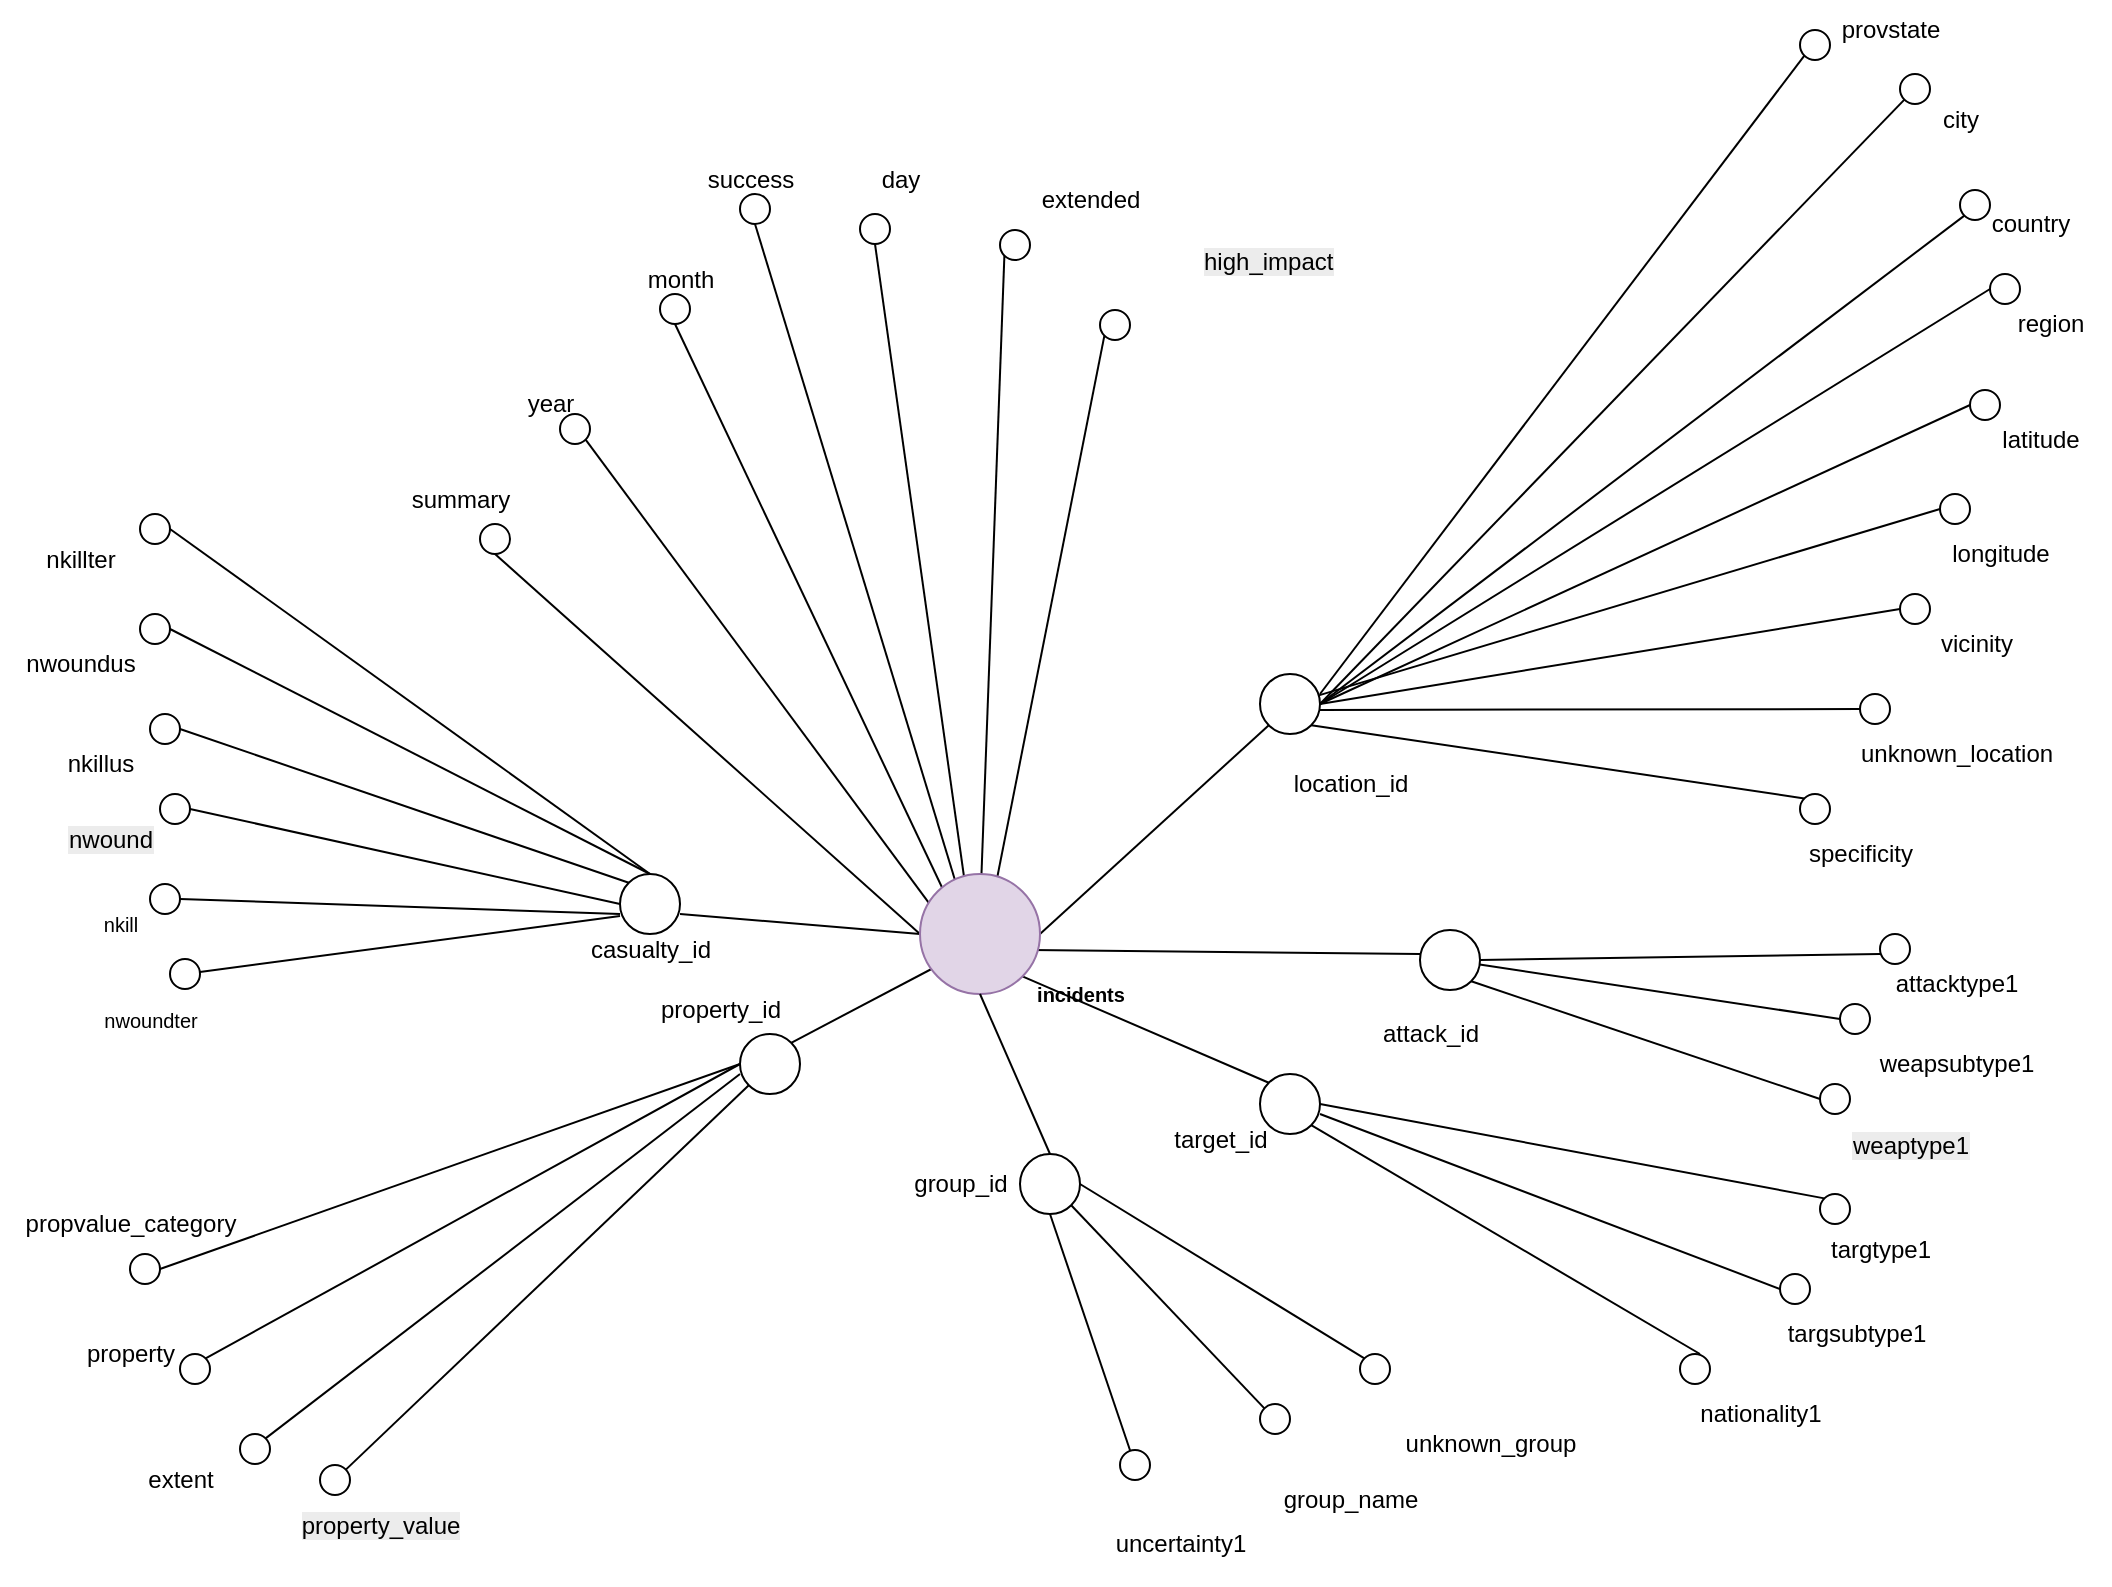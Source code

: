 <mxfile version="27.1.6">
  <diagram name="Attack Fact Radial Attribute Tree" id="nJ3GPCvLtqHHLxzf1IwV">
    <mxGraphModel dx="2466" dy="767" grid="1" gridSize="10" guides="1" tooltips="1" connect="1" arrows="1" fold="1" page="1" pageScale="1" pageWidth="1169" pageHeight="827" background="none" math="0" shadow="0">
      <root>
        <mxCell id="0" />
        <mxCell id="1" parent="0" />
        <mxCell id="p2l66sYFrq5DHjrUDDRs-10" value="propvalue_category" style="text;html=1;align=center;verticalAlign=middle;resizable=0;points=[];autosize=1;strokeColor=none;fillColor=none;" parent="1" vertex="1">
          <mxGeometry x="-10" y="630" width="130" height="30" as="geometry" />
        </mxCell>
        <mxCell id="p2l66sYFrq5DHjrUDDRs-18" value="property" style="text;html=1;align=center;verticalAlign=middle;resizable=0;points=[];autosize=1;strokeColor=none;fillColor=none;" parent="1" vertex="1">
          <mxGeometry x="20" y="695" width="70" height="30" as="geometry" />
        </mxCell>
        <mxCell id="p2l66sYFrq5DHjrUDDRs-35" value="property_id" style="text;html=1;align=center;verticalAlign=middle;resizable=0;points=[];autosize=1;strokeColor=none;fillColor=none;" parent="1" vertex="1">
          <mxGeometry x="310" y="522.5" width="80" height="30" as="geometry" />
        </mxCell>
        <mxCell id="p2l66sYFrq5DHjrUDDRs-39" value="attack_id" style="text;html=1;align=center;verticalAlign=middle;resizable=0;points=[];autosize=1;strokeColor=none;fillColor=none;" parent="1" vertex="1">
          <mxGeometry x="670" y="535" width="70" height="30" as="geometry" />
        </mxCell>
        <mxCell id="p2l66sYFrq5DHjrUDDRs-48" value="" style="endArrow=classic;html=1;rounded=0;entryX=0.5;entryY=0;entryDx=0;entryDy=0;exitX=0.5;exitY=1;exitDx=0;exitDy=0;" parent="1" source="whtN-cNZq2P0k4Z80Wnq-111" edge="1">
          <mxGeometry width="50" height="50" relative="1" as="geometry">
            <mxPoint x="550" y="470" as="sourcePoint" />
            <mxPoint x="510" y="610" as="targetPoint" />
          </mxGeometry>
        </mxCell>
        <mxCell id="p2l66sYFrq5DHjrUDDRs-52" value="&lt;span style=&quot;font-weight: 700;&quot;&gt;&lt;font style=&quot;font-size: 10px;&quot;&gt;incidents&lt;/font&gt;&lt;/span&gt;" style="text;html=1;align=center;verticalAlign=middle;resizable=0;points=[];autosize=1;strokeColor=none;fillColor=none;" parent="1" vertex="1">
          <mxGeometry x="495" y="515" width="70" height="30" as="geometry" />
        </mxCell>
        <mxCell id="whtN-cNZq2P0k4Z80Wnq-18" value="" style="ellipse;whiteSpace=wrap;html=1;aspect=fixed;" parent="1" vertex="1">
          <mxGeometry x="270" y="240" width="15" height="15" as="geometry" />
        </mxCell>
        <mxCell id="whtN-cNZq2P0k4Z80Wnq-19" value="" style="ellipse;whiteSpace=wrap;html=1;aspect=fixed;" parent="1" vertex="1">
          <mxGeometry x="320" y="180" width="15" height="15" as="geometry" />
        </mxCell>
        <mxCell id="whtN-cNZq2P0k4Z80Wnq-20" value="" style="ellipse;whiteSpace=wrap;html=1;aspect=fixed;" parent="1" vertex="1">
          <mxGeometry x="420" y="140" width="15" height="15" as="geometry" />
        </mxCell>
        <mxCell id="whtN-cNZq2P0k4Z80Wnq-21" value="" style="ellipse;whiteSpace=wrap;html=1;aspect=fixed;" parent="1" vertex="1">
          <mxGeometry x="490" y="148" width="15" height="15" as="geometry" />
        </mxCell>
        <mxCell id="whtN-cNZq2P0k4Z80Wnq-22" value="" style="ellipse;whiteSpace=wrap;html=1;aspect=fixed;" parent="1" vertex="1">
          <mxGeometry x="540" y="188" width="15" height="15" as="geometry" />
        </mxCell>
        <mxCell id="whtN-cNZq2P0k4Z80Wnq-23" value="extended" style="text;html=1;align=center;verticalAlign=middle;resizable=0;points=[];autosize=1;strokeColor=none;fillColor=none;" parent="1" vertex="1">
          <mxGeometry x="500" y="118" width="70" height="30" as="geometry" />
        </mxCell>
        <mxCell id="whtN-cNZq2P0k4Z80Wnq-25" value="day" style="text;html=1;align=center;verticalAlign=middle;resizable=0;points=[];autosize=1;strokeColor=none;fillColor=none;" parent="1" vertex="1">
          <mxGeometry x="420" y="108" width="40" height="30" as="geometry" />
        </mxCell>
        <mxCell id="whtN-cNZq2P0k4Z80Wnq-26" value="month" style="text;html=1;align=center;verticalAlign=middle;resizable=0;points=[];autosize=1;strokeColor=none;fillColor=none;" parent="1" vertex="1">
          <mxGeometry x="300" y="158" width="60" height="30" as="geometry" />
        </mxCell>
        <mxCell id="whtN-cNZq2P0k4Z80Wnq-27" value="year" style="text;html=1;align=center;verticalAlign=middle;resizable=0;points=[];autosize=1;strokeColor=none;fillColor=none;" parent="1" vertex="1">
          <mxGeometry x="240" y="220" width="50" height="30" as="geometry" />
        </mxCell>
        <mxCell id="whtN-cNZq2P0k4Z80Wnq-33" value="&lt;span style=&quot;color: rgb(0, 0, 0); font-family: Helvetica; font-size: 12px; font-style: normal; font-variant-ligatures: normal; font-variant-caps: normal; font-weight: 400; letter-spacing: normal; orphans: 2; text-align: center; text-indent: 0px; text-transform: none; widows: 2; word-spacing: 0px; -webkit-text-stroke-width: 0px; white-space: nowrap; background-color: rgb(236, 236, 236); text-decoration-thickness: initial; text-decoration-style: initial; text-decoration-color: initial; float: none; display: inline !important;&quot;&gt;high_impact&lt;/span&gt;" style="text;whiteSpace=wrap;html=1;" parent="1" vertex="1">
          <mxGeometry x="590" y="150" width="60" height="40" as="geometry" />
        </mxCell>
        <mxCell id="whtN-cNZq2P0k4Z80Wnq-34" value="" style="ellipse;whiteSpace=wrap;html=1;aspect=fixed;" parent="1" vertex="1">
          <mxGeometry x="360" y="130" width="15" height="15" as="geometry" />
        </mxCell>
        <mxCell id="whtN-cNZq2P0k4Z80Wnq-35" value="" style="ellipse;whiteSpace=wrap;html=1;aspect=fixed;" parent="1" vertex="1">
          <mxGeometry x="230" y="295" width="15" height="15" as="geometry" />
        </mxCell>
        <mxCell id="whtN-cNZq2P0k4Z80Wnq-36" value="success" style="text;html=1;align=center;verticalAlign=middle;resizable=0;points=[];autosize=1;strokeColor=none;fillColor=none;" parent="1" vertex="1">
          <mxGeometry x="330" y="108" width="70" height="30" as="geometry" />
        </mxCell>
        <mxCell id="whtN-cNZq2P0k4Z80Wnq-37" value="summary" style="text;html=1;align=center;verticalAlign=middle;resizable=0;points=[];autosize=1;strokeColor=none;fillColor=none;" parent="1" vertex="1">
          <mxGeometry x="185" y="268" width="70" height="30" as="geometry" />
        </mxCell>
        <mxCell id="whtN-cNZq2P0k4Z80Wnq-38" value="" style="endArrow=none;html=1;rounded=0;exitX=0.5;exitY=0;exitDx=0;exitDy=0;entryX=0;entryY=1;entryDx=0;entryDy=0;" parent="1" target="whtN-cNZq2P0k4Z80Wnq-22" edge="1">
          <mxGeometry width="50" height="50" relative="1" as="geometry">
            <mxPoint x="485" y="490" as="sourcePoint" />
            <mxPoint x="550" y="230" as="targetPoint" />
          </mxGeometry>
        </mxCell>
        <mxCell id="whtN-cNZq2P0k4Z80Wnq-39" value="" style="endArrow=none;html=1;rounded=0;entryX=0;entryY=1;entryDx=0;entryDy=0;" parent="1" target="whtN-cNZq2P0k4Z80Wnq-21" edge="1">
          <mxGeometry width="50" height="50" relative="1" as="geometry">
            <mxPoint x="480" y="490" as="sourcePoint" />
            <mxPoint x="481" y="300" as="targetPoint" />
          </mxGeometry>
        </mxCell>
        <mxCell id="whtN-cNZq2P0k4Z80Wnq-40" value="" style="endArrow=none;html=1;rounded=0;exitX=0.353;exitY=0.031;exitDx=0;exitDy=0;entryX=0.5;entryY=1;entryDx=0;entryDy=0;exitPerimeter=0;" parent="1" target="whtN-cNZq2P0k4Z80Wnq-20" edge="1">
          <mxGeometry width="50" height="50" relative="1" as="geometry">
            <mxPoint x="474.71" y="490.62" as="sourcePoint" />
            <mxPoint x="451" y="250" as="targetPoint" />
          </mxGeometry>
        </mxCell>
        <mxCell id="whtN-cNZq2P0k4Z80Wnq-41" value="" style="endArrow=none;html=1;rounded=0;exitX=0.339;exitY=0.174;exitDx=0;exitDy=0;entryX=0.5;entryY=1;entryDx=0;entryDy=0;exitPerimeter=0;" parent="1" target="whtN-cNZq2P0k4Z80Wnq-34" edge="1">
          <mxGeometry width="50" height="50" relative="1" as="geometry">
            <mxPoint x="473.73" y="493.48" as="sourcePoint" />
            <mxPoint x="421" y="300" as="targetPoint" />
          </mxGeometry>
        </mxCell>
        <mxCell id="whtN-cNZq2P0k4Z80Wnq-42" value="" style="endArrow=none;html=1;rounded=0;entryX=0.5;entryY=1;entryDx=0;entryDy=0;exitX=0.271;exitY=0.174;exitDx=0;exitDy=0;exitPerimeter=0;" parent="1" target="whtN-cNZq2P0k4Z80Wnq-19" edge="1">
          <mxGeometry width="50" height="50" relative="1" as="geometry">
            <mxPoint x="468.97" y="493.48" as="sourcePoint" />
            <mxPoint x="411" y="340" as="targetPoint" />
          </mxGeometry>
        </mxCell>
        <mxCell id="whtN-cNZq2P0k4Z80Wnq-43" value="" style="endArrow=none;html=1;rounded=0;entryX=1;entryY=1;entryDx=0;entryDy=0;exitX=0.149;exitY=0.126;exitDx=0;exitDy=0;exitPerimeter=0;" parent="1" target="whtN-cNZq2P0k4Z80Wnq-18" edge="1">
          <mxGeometry width="50" height="50" relative="1" as="geometry">
            <mxPoint x="460.43" y="492.52" as="sourcePoint" />
            <mxPoint x="421" y="360" as="targetPoint" />
          </mxGeometry>
        </mxCell>
        <mxCell id="whtN-cNZq2P0k4Z80Wnq-44" value="" style="endArrow=none;html=1;rounded=0;entryX=0.5;entryY=1;entryDx=0;entryDy=0;exitX=0;exitY=0.5;exitDx=0;exitDy=0;" parent="1" target="whtN-cNZq2P0k4Z80Wnq-35" edge="1">
          <mxGeometry width="50" height="50" relative="1" as="geometry">
            <mxPoint x="450" y="500" as="sourcePoint" />
            <mxPoint x="471" y="650" as="targetPoint" />
          </mxGeometry>
        </mxCell>
        <mxCell id="whtN-cNZq2P0k4Z80Wnq-45" value="" style="ellipse;whiteSpace=wrap;html=1;aspect=fixed;" parent="1" vertex="1">
          <mxGeometry x="300" y="470" width="30" height="30" as="geometry" />
        </mxCell>
        <mxCell id="whtN-cNZq2P0k4Z80Wnq-48" value="" style="ellipse;whiteSpace=wrap;html=1;aspect=fixed;" parent="1" vertex="1">
          <mxGeometry x="65" y="475" width="15" height="15" as="geometry" />
        </mxCell>
        <mxCell id="whtN-cNZq2P0k4Z80Wnq-49" value="" style="ellipse;whiteSpace=wrap;html=1;aspect=fixed;" parent="1" vertex="1">
          <mxGeometry x="70" y="430" width="15" height="15" as="geometry" />
        </mxCell>
        <mxCell id="whtN-cNZq2P0k4Z80Wnq-50" value="" style="ellipse;whiteSpace=wrap;html=1;aspect=fixed;" parent="1" vertex="1">
          <mxGeometry x="65" y="390" width="15" height="15" as="geometry" />
        </mxCell>
        <mxCell id="whtN-cNZq2P0k4Z80Wnq-51" value="" style="ellipse;whiteSpace=wrap;html=1;aspect=fixed;" parent="1" vertex="1">
          <mxGeometry x="60" y="340" width="15" height="15" as="geometry" />
        </mxCell>
        <mxCell id="whtN-cNZq2P0k4Z80Wnq-52" value="" style="ellipse;whiteSpace=wrap;html=1;aspect=fixed;" parent="1" vertex="1">
          <mxGeometry x="60" y="290" width="15" height="15" as="geometry" />
        </mxCell>
        <mxCell id="whtN-cNZq2P0k4Z80Wnq-53" value="&lt;span style=&quot;font-size: 10px;&quot;&gt;nwoundter&lt;/span&gt;" style="text;html=1;align=center;verticalAlign=middle;resizable=0;points=[];autosize=1;strokeColor=none;fillColor=none;" parent="1" vertex="1">
          <mxGeometry x="30" y="527.5" width="70" height="30" as="geometry" />
        </mxCell>
        <mxCell id="whtN-cNZq2P0k4Z80Wnq-55" value="&lt;span style=&quot;font-size: 10px;&quot;&gt;nkill&lt;/span&gt;" style="text;html=1;align=center;verticalAlign=middle;resizable=0;points=[];autosize=1;strokeColor=none;fillColor=none;" parent="1" vertex="1">
          <mxGeometry x="30" y="480" width="40" height="30" as="geometry" />
        </mxCell>
        <mxCell id="whtN-cNZq2P0k4Z80Wnq-62" value="&#xa;&lt;span style=&quot;color: rgb(0, 0, 0); font-family: Helvetica; font-size: 12px; font-style: normal; font-variant-ligatures: normal; font-variant-caps: normal; font-weight: 400; letter-spacing: normal; orphans: 2; text-align: center; text-indent: 0px; text-transform: none; widows: 2; word-spacing: 0px; -webkit-text-stroke-width: 0px; white-space: nowrap; background-color: rgb(236, 236, 236); text-decoration-thickness: initial; text-decoration-style: initial; text-decoration-color: initial; display: inline !important; float: none;&quot;&gt;nwound&lt;/span&gt;&#xa;&#xa;" style="text;html=1;align=center;verticalAlign=middle;resizable=0;points=[];autosize=1;strokeColor=none;fillColor=none;" parent="1" vertex="1">
          <mxGeometry x="10" y="430" width="70" height="60" as="geometry" />
        </mxCell>
        <mxCell id="whtN-cNZq2P0k4Z80Wnq-63" value="nkillus" style="text;html=1;align=center;verticalAlign=middle;resizable=0;points=[];autosize=1;strokeColor=none;fillColor=none;" parent="1" vertex="1">
          <mxGeometry x="10" y="400" width="60" height="30" as="geometry" />
        </mxCell>
        <mxCell id="whtN-cNZq2P0k4Z80Wnq-65" value="nwoundus" style="text;html=1;align=center;verticalAlign=middle;resizable=0;points=[];autosize=1;strokeColor=none;fillColor=none;" parent="1" vertex="1">
          <mxGeometry x="-10" y="350" width="80" height="30" as="geometry" />
        </mxCell>
        <mxCell id="whtN-cNZq2P0k4Z80Wnq-66" value="nkillter" style="text;html=1;align=center;verticalAlign=middle;resizable=0;points=[];autosize=1;strokeColor=none;fillColor=none;" parent="1" vertex="1">
          <mxGeometry y="298" width="60" height="30" as="geometry" />
        </mxCell>
        <mxCell id="whtN-cNZq2P0k4Z80Wnq-68" value="casualty_id" style="text;html=1;align=center;verticalAlign=middle;resizable=0;points=[];autosize=1;strokeColor=none;fillColor=none;" parent="1" vertex="1">
          <mxGeometry x="275" y="492.5" width="80" height="30" as="geometry" />
        </mxCell>
        <mxCell id="whtN-cNZq2P0k4Z80Wnq-72" value="" style="endArrow=none;html=1;rounded=0;" parent="1" edge="1" source="whtN-cNZq2P0k4Z80Wnq-47">
          <mxGeometry width="50" height="50" relative="1" as="geometry">
            <mxPoint x="100" y="540" as="sourcePoint" />
            <mxPoint x="300" y="491" as="targetPoint" />
          </mxGeometry>
        </mxCell>
        <mxCell id="whtN-cNZq2P0k4Z80Wnq-73" value="" style="endArrow=none;html=1;rounded=0;exitX=1;exitY=0.5;exitDx=0;exitDy=0;" parent="1" source="whtN-cNZq2P0k4Z80Wnq-48" edge="1">
          <mxGeometry width="50" height="50" relative="1" as="geometry">
            <mxPoint x="170" y="499" as="sourcePoint" />
            <mxPoint x="300" y="490" as="targetPoint" />
          </mxGeometry>
        </mxCell>
        <mxCell id="whtN-cNZq2P0k4Z80Wnq-74" value="" style="endArrow=none;html=1;rounded=0;exitX=1;exitY=0.5;exitDx=0;exitDy=0;entryX=0;entryY=0.5;entryDx=0;entryDy=0;" parent="1" source="whtN-cNZq2P0k4Z80Wnq-49" target="whtN-cNZq2P0k4Z80Wnq-45" edge="1">
          <mxGeometry width="50" height="50" relative="1" as="geometry">
            <mxPoint x="170" y="459" as="sourcePoint" />
            <mxPoint x="370" y="410" as="targetPoint" />
          </mxGeometry>
        </mxCell>
        <mxCell id="whtN-cNZq2P0k4Z80Wnq-75" value="" style="endArrow=none;html=1;rounded=0;exitX=1;exitY=0.5;exitDx=0;exitDy=0;entryX=0;entryY=0;entryDx=0;entryDy=0;" parent="1" source="whtN-cNZq2P0k4Z80Wnq-50" target="whtN-cNZq2P0k4Z80Wnq-45" edge="1">
          <mxGeometry width="50" height="50" relative="1" as="geometry">
            <mxPoint x="170" y="439" as="sourcePoint" />
            <mxPoint x="370" y="390" as="targetPoint" />
          </mxGeometry>
        </mxCell>
        <mxCell id="whtN-cNZq2P0k4Z80Wnq-76" value="" style="endArrow=none;html=1;rounded=0;exitX=1;exitY=0.5;exitDx=0;exitDy=0;entryX=0.5;entryY=0;entryDx=0;entryDy=0;" parent="1" source="whtN-cNZq2P0k4Z80Wnq-51" target="whtN-cNZq2P0k4Z80Wnq-45" edge="1">
          <mxGeometry width="50" height="50" relative="1" as="geometry">
            <mxPoint x="150" y="399" as="sourcePoint" />
            <mxPoint x="350" y="350" as="targetPoint" />
          </mxGeometry>
        </mxCell>
        <mxCell id="whtN-cNZq2P0k4Z80Wnq-77" value="" style="endArrow=none;html=1;rounded=0;exitX=1;exitY=0.5;exitDx=0;exitDy=0;entryX=0.5;entryY=0;entryDx=0;entryDy=0;" parent="1" source="whtN-cNZq2P0k4Z80Wnq-52" target="whtN-cNZq2P0k4Z80Wnq-45" edge="1">
          <mxGeometry width="50" height="50" relative="1" as="geometry">
            <mxPoint x="160" y="369" as="sourcePoint" />
            <mxPoint x="360" y="320" as="targetPoint" />
          </mxGeometry>
        </mxCell>
        <mxCell id="whtN-cNZq2P0k4Z80Wnq-78" value="" style="endArrow=none;html=1;rounded=0;entryX=0;entryY=0.5;entryDx=0;entryDy=0;" parent="1" edge="1">
          <mxGeometry width="50" height="50" relative="1" as="geometry">
            <mxPoint x="330" y="490" as="sourcePoint" />
            <mxPoint x="450" y="500" as="targetPoint" />
          </mxGeometry>
        </mxCell>
        <mxCell id="whtN-cNZq2P0k4Z80Wnq-82" value="" style="ellipse;whiteSpace=wrap;html=1;aspect=fixed;" parent="1" vertex="1">
          <mxGeometry x="110" y="750" width="15" height="15" as="geometry" />
        </mxCell>
        <mxCell id="whtN-cNZq2P0k4Z80Wnq-84" value="" style="ellipse;whiteSpace=wrap;html=1;aspect=fixed;" parent="1" vertex="1">
          <mxGeometry x="55" y="660" width="15" height="15" as="geometry" />
        </mxCell>
        <mxCell id="whtN-cNZq2P0k4Z80Wnq-85" value="&lt;br&gt;&lt;span style=&quot;color: rgb(0, 0, 0); background-color: rgb(236, 236, 236); float: none; display: inline !important;&quot;&gt;property_value&lt;/span&gt;&lt;div&gt;&lt;br&gt;&lt;/div&gt;" style="text;html=1;align=center;verticalAlign=middle;resizable=0;points=[];autosize=1;strokeColor=none;fillColor=none;" parent="1" vertex="1">
          <mxGeometry x="130" y="765.5" width="100" height="60" as="geometry" />
        </mxCell>
        <mxCell id="whtN-cNZq2P0k4Z80Wnq-91" value="extent" style="text;html=1;align=center;verticalAlign=middle;resizable=0;points=[];autosize=1;strokeColor=none;fillColor=none;" parent="1" vertex="1">
          <mxGeometry x="50" y="758" width="60" height="30" as="geometry" />
        </mxCell>
        <mxCell id="whtN-cNZq2P0k4Z80Wnq-92" value="" style="ellipse;whiteSpace=wrap;html=1;aspect=fixed;" parent="1" vertex="1">
          <mxGeometry x="360" y="550" width="30" height="30" as="geometry" />
        </mxCell>
        <mxCell id="whtN-cNZq2P0k4Z80Wnq-94" value="" style="endArrow=none;html=1;rounded=0;entryX=0;entryY=1;entryDx=0;entryDy=0;" parent="1" source="whtN-cNZq2P0k4Z80Wnq-80" target="whtN-cNZq2P0k4Z80Wnq-92" edge="1">
          <mxGeometry width="50" height="50" relative="1" as="geometry">
            <mxPoint x="286" y="770" as="sourcePoint" />
            <mxPoint x="510" y="690" as="targetPoint" />
          </mxGeometry>
        </mxCell>
        <mxCell id="whtN-cNZq2P0k4Z80Wnq-96" value="" style="endArrow=none;html=1;rounded=0;exitX=1;exitY=0;exitDx=0;exitDy=0;" parent="1" source="whtN-cNZq2P0k4Z80Wnq-82" edge="1">
          <mxGeometry width="50" height="50" relative="1" as="geometry">
            <mxPoint x="150" y="898" as="sourcePoint" />
            <mxPoint x="360" y="570" as="targetPoint" />
          </mxGeometry>
        </mxCell>
        <mxCell id="whtN-cNZq2P0k4Z80Wnq-97" value="" style="endArrow=none;html=1;rounded=0;entryX=0;entryY=0.5;entryDx=0;entryDy=0;exitX=1;exitY=0;exitDx=0;exitDy=0;" parent="1" source="whtN-cNZq2P0k4Z80Wnq-83" target="whtN-cNZq2P0k4Z80Wnq-92" edge="1">
          <mxGeometry width="50" height="50" relative="1" as="geometry">
            <mxPoint x="90" y="700" as="sourcePoint" />
            <mxPoint x="208" y="630" as="targetPoint" />
          </mxGeometry>
        </mxCell>
        <mxCell id="whtN-cNZq2P0k4Z80Wnq-98" value="" style="endArrow=none;html=1;rounded=0;exitX=1;exitY=0.5;exitDx=0;exitDy=0;entryX=0;entryY=0.5;entryDx=0;entryDy=0;" parent="1" source="whtN-cNZq2P0k4Z80Wnq-84" target="whtN-cNZq2P0k4Z80Wnq-92" edge="1">
          <mxGeometry width="50" height="50" relative="1" as="geometry">
            <mxPoint x="110" y="640" as="sourcePoint" />
            <mxPoint x="400" y="560" as="targetPoint" />
          </mxGeometry>
        </mxCell>
        <mxCell id="whtN-cNZq2P0k4Z80Wnq-99" value="" style="endArrow=none;html=1;rounded=0;exitX=1;exitY=0;exitDx=0;exitDy=0;" parent="1" source="whtN-cNZq2P0k4Z80Wnq-92" edge="1">
          <mxGeometry width="50" height="50" relative="1" as="geometry">
            <mxPoint x="420" y="560" as="sourcePoint" />
            <mxPoint x="470" y="510" as="targetPoint" />
          </mxGeometry>
        </mxCell>
        <mxCell id="whtN-cNZq2P0k4Z80Wnq-101" value="" style="ellipse;whiteSpace=wrap;html=1;aspect=fixed;" parent="1" vertex="1">
          <mxGeometry x="620" y="735" width="15" height="15" as="geometry" />
        </mxCell>
        <mxCell id="whtN-cNZq2P0k4Z80Wnq-102" value="" style="ellipse;whiteSpace=wrap;html=1;aspect=fixed;" parent="1" vertex="1">
          <mxGeometry x="670" y="710" width="15" height="15" as="geometry" />
        </mxCell>
        <mxCell id="whtN-cNZq2P0k4Z80Wnq-106" value="uncertainty1" style="text;html=1;align=center;verticalAlign=middle;resizable=0;points=[];autosize=1;strokeColor=none;fillColor=none;" parent="1" vertex="1">
          <mxGeometry x="535" y="790" width="90" height="30" as="geometry" />
        </mxCell>
        <mxCell id="whtN-cNZq2P0k4Z80Wnq-108" value="group_name" style="text;html=1;align=center;verticalAlign=middle;resizable=0;points=[];autosize=1;strokeColor=none;fillColor=none;" parent="1" vertex="1">
          <mxGeometry x="620" y="768" width="90" height="30" as="geometry" />
        </mxCell>
        <mxCell id="whtN-cNZq2P0k4Z80Wnq-109" value="unknown_group" style="text;html=1;align=center;verticalAlign=middle;resizable=0;points=[];autosize=1;strokeColor=none;fillColor=none;" parent="1" vertex="1">
          <mxGeometry x="680" y="740" width="110" height="30" as="geometry" />
        </mxCell>
        <mxCell id="whtN-cNZq2P0k4Z80Wnq-111" value="" style="ellipse;whiteSpace=wrap;html=1;aspect=fixed;" parent="1" vertex="1">
          <mxGeometry x="500" y="610" width="30" height="30" as="geometry" />
        </mxCell>
        <mxCell id="whtN-cNZq2P0k4Z80Wnq-113" value="group_id" style="text;html=1;align=center;verticalAlign=middle;resizable=0;points=[];autosize=1;strokeColor=none;fillColor=none;" parent="1" vertex="1">
          <mxGeometry x="435" y="610" width="70" height="30" as="geometry" />
        </mxCell>
        <mxCell id="whtN-cNZq2P0k4Z80Wnq-114" value="" style="endArrow=none;html=1;rounded=0;entryX=0.5;entryY=1;entryDx=0;entryDy=0;" parent="1" source="whtN-cNZq2P0k4Z80Wnq-100" target="whtN-cNZq2P0k4Z80Wnq-111" edge="1">
          <mxGeometry width="50" height="50" relative="1" as="geometry">
            <mxPoint x="570" y="760" as="sourcePoint" />
            <mxPoint x="520" y="650" as="targetPoint" />
          </mxGeometry>
        </mxCell>
        <mxCell id="whtN-cNZq2P0k4Z80Wnq-100" value="" style="ellipse;whiteSpace=wrap;html=1;aspect=fixed;" parent="1" vertex="1">
          <mxGeometry x="550" y="758" width="15" height="15" as="geometry" />
        </mxCell>
        <mxCell id="whtN-cNZq2P0k4Z80Wnq-118" value="" style="endArrow=none;html=1;rounded=0;entryX=1;entryY=1;entryDx=0;entryDy=0;exitX=0;exitY=0;exitDx=0;exitDy=0;" parent="1" source="whtN-cNZq2P0k4Z80Wnq-101" target="whtN-cNZq2P0k4Z80Wnq-111" edge="1">
          <mxGeometry width="50" height="50" relative="1" as="geometry">
            <mxPoint x="620" y="730" as="sourcePoint" />
            <mxPoint x="580" y="650" as="targetPoint" />
          </mxGeometry>
        </mxCell>
        <mxCell id="whtN-cNZq2P0k4Z80Wnq-119" value="" style="endArrow=none;html=1;rounded=0;entryX=1;entryY=0.5;entryDx=0;entryDy=0;exitX=0;exitY=0;exitDx=0;exitDy=0;" parent="1" source="whtN-cNZq2P0k4Z80Wnq-102" target="whtN-cNZq2P0k4Z80Wnq-111" edge="1">
          <mxGeometry width="50" height="50" relative="1" as="geometry">
            <mxPoint x="621" y="748" as="sourcePoint" />
            <mxPoint x="590" y="630" as="targetPoint" />
          </mxGeometry>
        </mxCell>
        <mxCell id="whtN-cNZq2P0k4Z80Wnq-120" value="" style="ellipse;whiteSpace=wrap;html=1;aspect=fixed;" parent="1" vertex="1">
          <mxGeometry x="830" y="710" width="15" height="15" as="geometry" />
        </mxCell>
        <mxCell id="whtN-cNZq2P0k4Z80Wnq-121" value="" style="ellipse;whiteSpace=wrap;html=1;aspect=fixed;" parent="1" vertex="1">
          <mxGeometry x="880" y="670" width="15" height="15" as="geometry" />
        </mxCell>
        <mxCell id="whtN-cNZq2P0k4Z80Wnq-122" value="" style="ellipse;whiteSpace=wrap;html=1;aspect=fixed;" parent="1" vertex="1">
          <mxGeometry x="900" y="630" width="15" height="15" as="geometry" />
        </mxCell>
        <mxCell id="whtN-cNZq2P0k4Z80Wnq-123" value="nationality1" style="text;html=1;align=center;verticalAlign=middle;resizable=0;points=[];autosize=1;strokeColor=none;fillColor=none;" parent="1" vertex="1">
          <mxGeometry x="830" y="725" width="80" height="30" as="geometry" />
        </mxCell>
        <mxCell id="whtN-cNZq2P0k4Z80Wnq-125" value="targsubtype1" style="text;html=1;align=center;verticalAlign=middle;resizable=0;points=[];autosize=1;strokeColor=none;fillColor=none;" parent="1" vertex="1">
          <mxGeometry x="872.5" y="685" width="90" height="30" as="geometry" />
        </mxCell>
        <mxCell id="whtN-cNZq2P0k4Z80Wnq-126" value="targtype1" style="text;html=1;align=center;verticalAlign=middle;resizable=0;points=[];autosize=1;strokeColor=none;fillColor=none;" parent="1" vertex="1">
          <mxGeometry x="895" y="642.5" width="70" height="30" as="geometry" />
        </mxCell>
        <mxCell id="whtN-cNZq2P0k4Z80Wnq-128" value="" style="ellipse;whiteSpace=wrap;html=1;aspect=fixed;" parent="1" vertex="1">
          <mxGeometry x="620" y="570" width="30" height="30" as="geometry" />
        </mxCell>
        <mxCell id="whtN-cNZq2P0k4Z80Wnq-131" value="target_id" style="text;html=1;align=center;verticalAlign=middle;resizable=0;points=[];autosize=1;strokeColor=none;fillColor=none;" parent="1" vertex="1">
          <mxGeometry x="565" y="588" width="70" height="30" as="geometry" />
        </mxCell>
        <mxCell id="whtN-cNZq2P0k4Z80Wnq-132" value="" style="endArrow=none;html=1;rounded=0;entryX=1;entryY=1;entryDx=0;entryDy=0;" parent="1" target="whtN-cNZq2P0k4Z80Wnq-128" edge="1">
          <mxGeometry width="50" height="50" relative="1" as="geometry">
            <mxPoint x="840" y="710" as="sourcePoint" />
            <mxPoint x="890" y="660" as="targetPoint" />
          </mxGeometry>
        </mxCell>
        <mxCell id="whtN-cNZq2P0k4Z80Wnq-133" value="" style="endArrow=none;html=1;rounded=0;exitX=0;exitY=0.5;exitDx=0;exitDy=0;" parent="1" source="whtN-cNZq2P0k4Z80Wnq-121" edge="1">
          <mxGeometry width="50" height="50" relative="1" as="geometry">
            <mxPoint x="930" y="720" as="sourcePoint" />
            <mxPoint x="650" y="590" as="targetPoint" />
          </mxGeometry>
        </mxCell>
        <mxCell id="whtN-cNZq2P0k4Z80Wnq-134" value="" style="endArrow=none;html=1;rounded=0;entryX=1;entryY=0.5;entryDx=0;entryDy=0;exitX=0;exitY=0;exitDx=0;exitDy=0;" parent="1" source="whtN-cNZq2P0k4Z80Wnq-122" target="whtN-cNZq2P0k4Z80Wnq-128" edge="1">
          <mxGeometry width="50" height="50" relative="1" as="geometry">
            <mxPoint x="980" y="700" as="sourcePoint" />
            <mxPoint x="790" y="590" as="targetPoint" />
          </mxGeometry>
        </mxCell>
        <mxCell id="whtN-cNZq2P0k4Z80Wnq-135" value="" style="endArrow=none;html=1;rounded=0;entryX=1;entryY=1;entryDx=0;entryDy=0;exitX=0;exitY=0;exitDx=0;exitDy=0;" parent="1" source="whtN-cNZq2P0k4Z80Wnq-128" target="whtN-cNZq2P0k4Z80Wnq-191" edge="1">
          <mxGeometry width="50" height="50" relative="1" as="geometry">
            <mxPoint x="530" y="590" as="sourcePoint" />
            <mxPoint x="580" y="540" as="targetPoint" />
          </mxGeometry>
        </mxCell>
        <mxCell id="whtN-cNZq2P0k4Z80Wnq-136" value="" style="ellipse;whiteSpace=wrap;html=1;aspect=fixed;" parent="1" vertex="1">
          <mxGeometry x="900" y="575" width="15" height="15" as="geometry" />
        </mxCell>
        <mxCell id="whtN-cNZq2P0k4Z80Wnq-137" value="" style="ellipse;whiteSpace=wrap;html=1;aspect=fixed;" parent="1" vertex="1">
          <mxGeometry x="930" y="500" width="15" height="15" as="geometry" />
        </mxCell>
        <mxCell id="whtN-cNZq2P0k4Z80Wnq-139" value="" style="ellipse;whiteSpace=wrap;html=1;aspect=fixed;" parent="1" vertex="1">
          <mxGeometry x="910" y="535" width="15" height="15" as="geometry" />
        </mxCell>
        <mxCell id="whtN-cNZq2P0k4Z80Wnq-141" value="&#xa;&lt;span style=&quot;color: rgb(0, 0, 0); font-family: Helvetica; font-size: 12px; font-style: normal; font-variant-ligatures: normal; font-variant-caps: normal; font-weight: 400; letter-spacing: normal; orphans: 2; text-align: center; text-indent: 0px; text-transform: none; widows: 2; word-spacing: 0px; -webkit-text-stroke-width: 0px; white-space: nowrap; background-color: rgb(236, 236, 236); text-decoration-thickness: initial; text-decoration-style: initial; text-decoration-color: initial; display: inline !important; float: none;&quot;&gt;weaptype1&lt;/span&gt;&#xa;&#xa;" style="text;html=1;align=center;verticalAlign=middle;resizable=0;points=[];autosize=1;strokeColor=none;fillColor=none;" parent="1" vertex="1">
          <mxGeometry x="905" y="582.5" width="80" height="60" as="geometry" />
        </mxCell>
        <mxCell id="whtN-cNZq2P0k4Z80Wnq-142" value="weapsubtype1" style="text;html=1;align=center;verticalAlign=middle;resizable=0;points=[];autosize=1;strokeColor=none;fillColor=none;" parent="1" vertex="1">
          <mxGeometry x="917.5" y="550" width="100" height="30" as="geometry" />
        </mxCell>
        <mxCell id="whtN-cNZq2P0k4Z80Wnq-143" value="attacktype1" style="text;html=1;align=center;verticalAlign=middle;resizable=0;points=[];autosize=1;strokeColor=none;fillColor=none;" parent="1" vertex="1">
          <mxGeometry x="927.5" y="510" width="80" height="30" as="geometry" />
        </mxCell>
        <mxCell id="whtN-cNZq2P0k4Z80Wnq-145" value="" style="ellipse;whiteSpace=wrap;html=1;aspect=fixed;" parent="1" vertex="1">
          <mxGeometry x="700" y="498" width="30" height="30" as="geometry" />
        </mxCell>
        <mxCell id="whtN-cNZq2P0k4Z80Wnq-146" value="" style="endArrow=none;html=1;rounded=0;exitX=0.928;exitY=0.633;exitDx=0;exitDy=0;exitPerimeter=0;" parent="1" source="whtN-cNZq2P0k4Z80Wnq-191" edge="1">
          <mxGeometry width="50" height="50" relative="1" as="geometry">
            <mxPoint x="650" y="560" as="sourcePoint" />
            <mxPoint x="700" y="510" as="targetPoint" />
          </mxGeometry>
        </mxCell>
        <mxCell id="whtN-cNZq2P0k4Z80Wnq-147" value="" style="endArrow=none;html=1;rounded=0;exitX=1;exitY=0.5;exitDx=0;exitDy=0;" parent="1" source="whtN-cNZq2P0k4Z80Wnq-145" edge="1">
          <mxGeometry width="50" height="50" relative="1" as="geometry">
            <mxPoint x="880" y="560" as="sourcePoint" />
            <mxPoint x="930" y="510" as="targetPoint" />
          </mxGeometry>
        </mxCell>
        <mxCell id="whtN-cNZq2P0k4Z80Wnq-148" value="" style="endArrow=none;html=1;rounded=0;entryX=0;entryY=0.5;entryDx=0;entryDy=0;" parent="1" source="whtN-cNZq2P0k4Z80Wnq-145" target="whtN-cNZq2P0k4Z80Wnq-139" edge="1">
          <mxGeometry width="50" height="50" relative="1" as="geometry">
            <mxPoint x="730" y="520" as="sourcePoint" />
            <mxPoint x="910" y="540" as="targetPoint" />
          </mxGeometry>
        </mxCell>
        <mxCell id="whtN-cNZq2P0k4Z80Wnq-149" value="" style="endArrow=none;html=1;rounded=0;entryX=0;entryY=0.5;entryDx=0;entryDy=0;exitX=1;exitY=1;exitDx=0;exitDy=0;" parent="1" source="whtN-cNZq2P0k4Z80Wnq-145" target="whtN-cNZq2P0k4Z80Wnq-136" edge="1">
          <mxGeometry width="50" height="50" relative="1" as="geometry">
            <mxPoint x="750" y="550" as="sourcePoint" />
            <mxPoint x="975" y="560" as="targetPoint" />
          </mxGeometry>
        </mxCell>
        <mxCell id="whtN-cNZq2P0k4Z80Wnq-150" value="" style="ellipse;whiteSpace=wrap;html=1;aspect=fixed;" parent="1" vertex="1">
          <mxGeometry x="890" y="48" width="15" height="15" as="geometry" />
        </mxCell>
        <mxCell id="whtN-cNZq2P0k4Z80Wnq-151" value="" style="ellipse;whiteSpace=wrap;html=1;aspect=fixed;" parent="1" vertex="1">
          <mxGeometry x="940" y="70" width="15" height="15" as="geometry" />
        </mxCell>
        <mxCell id="whtN-cNZq2P0k4Z80Wnq-152" value="" style="ellipse;whiteSpace=wrap;html=1;aspect=fixed;direction=south;" parent="1" vertex="1">
          <mxGeometry x="970" y="128" width="15" height="15" as="geometry" />
        </mxCell>
        <mxCell id="whtN-cNZq2P0k4Z80Wnq-153" value="" style="ellipse;whiteSpace=wrap;html=1;aspect=fixed;" parent="1" vertex="1">
          <mxGeometry x="985" y="170" width="15" height="15" as="geometry" />
        </mxCell>
        <mxCell id="whtN-cNZq2P0k4Z80Wnq-154" value="" style="ellipse;whiteSpace=wrap;html=1;aspect=fixed;" parent="1" vertex="1">
          <mxGeometry x="975" y="228" width="15" height="15" as="geometry" />
        </mxCell>
        <mxCell id="whtN-cNZq2P0k4Z80Wnq-155" value="" style="ellipse;whiteSpace=wrap;html=1;aspect=fixed;" parent="1" vertex="1">
          <mxGeometry x="960" y="280" width="15" height="15" as="geometry" />
        </mxCell>
        <mxCell id="whtN-cNZq2P0k4Z80Wnq-156" value="" style="ellipse;whiteSpace=wrap;html=1;aspect=fixed;" parent="1" vertex="1">
          <mxGeometry x="940" y="330" width="15" height="15" as="geometry" />
        </mxCell>
        <mxCell id="whtN-cNZq2P0k4Z80Wnq-157" value="" style="ellipse;whiteSpace=wrap;html=1;aspect=fixed;" parent="1" vertex="1">
          <mxGeometry x="920" y="380" width="15" height="15" as="geometry" />
        </mxCell>
        <mxCell id="whtN-cNZq2P0k4Z80Wnq-158" value="provstate" style="text;html=1;align=center;verticalAlign=middle;resizable=0;points=[];autosize=1;strokeColor=none;fillColor=none;" parent="1" vertex="1">
          <mxGeometry x="900" y="33" width="70" height="30" as="geometry" />
        </mxCell>
        <mxCell id="whtN-cNZq2P0k4Z80Wnq-160" value="city" style="text;html=1;align=center;verticalAlign=middle;resizable=0;points=[];autosize=1;strokeColor=none;fillColor=none;" parent="1" vertex="1">
          <mxGeometry x="950" y="78" width="40" height="30" as="geometry" />
        </mxCell>
        <mxCell id="whtN-cNZq2P0k4Z80Wnq-161" value="country" style="text;html=1;align=center;verticalAlign=middle;resizable=0;points=[];autosize=1;strokeColor=none;fillColor=none;" parent="1" vertex="1">
          <mxGeometry x="975" y="130" width="60" height="30" as="geometry" />
        </mxCell>
        <mxCell id="whtN-cNZq2P0k4Z80Wnq-163" value="region" style="text;html=1;align=center;verticalAlign=middle;resizable=0;points=[];autosize=1;strokeColor=none;fillColor=none;" parent="1" vertex="1">
          <mxGeometry x="985" y="180" width="60" height="30" as="geometry" />
        </mxCell>
        <mxCell id="whtN-cNZq2P0k4Z80Wnq-164" value="latitude" style="text;html=1;align=center;verticalAlign=middle;resizable=0;points=[];autosize=1;strokeColor=none;fillColor=none;" parent="1" vertex="1">
          <mxGeometry x="980" y="238" width="60" height="30" as="geometry" />
        </mxCell>
        <mxCell id="whtN-cNZq2P0k4Z80Wnq-165" value="longitude" style="text;html=1;align=center;verticalAlign=middle;resizable=0;points=[];autosize=1;strokeColor=none;fillColor=none;" parent="1" vertex="1">
          <mxGeometry x="955" y="295" width="70" height="30" as="geometry" />
        </mxCell>
        <mxCell id="whtN-cNZq2P0k4Z80Wnq-167" value="vicinity" style="text;html=1;align=center;verticalAlign=middle;resizable=0;points=[];autosize=1;strokeColor=none;fillColor=none;" parent="1" vertex="1">
          <mxGeometry x="947.5" y="340" width="60" height="30" as="geometry" />
        </mxCell>
        <mxCell id="whtN-cNZq2P0k4Z80Wnq-168" value="unknown_location" style="text;html=1;align=center;verticalAlign=middle;resizable=0;points=[];autosize=1;strokeColor=none;fillColor=none;" parent="1" vertex="1">
          <mxGeometry x="907.5" y="395" width="120" height="30" as="geometry" />
        </mxCell>
        <mxCell id="whtN-cNZq2P0k4Z80Wnq-169" value="" style="ellipse;whiteSpace=wrap;html=1;aspect=fixed;" parent="1" vertex="1">
          <mxGeometry x="890" y="430" width="15" height="15" as="geometry" />
        </mxCell>
        <mxCell id="whtN-cNZq2P0k4Z80Wnq-170" value="specificity" style="text;html=1;align=center;verticalAlign=middle;resizable=0;points=[];autosize=1;strokeColor=none;fillColor=none;" parent="1" vertex="1">
          <mxGeometry x="880" y="445" width="80" height="30" as="geometry" />
        </mxCell>
        <mxCell id="whtN-cNZq2P0k4Z80Wnq-176" value="" style="ellipse;whiteSpace=wrap;html=1;aspect=fixed;" parent="1" vertex="1">
          <mxGeometry x="620" y="370" width="30" height="30" as="geometry" />
        </mxCell>
        <mxCell id="whtN-cNZq2P0k4Z80Wnq-177" value="location_id" style="text;html=1;align=center;verticalAlign=middle;resizable=0;points=[];autosize=1;strokeColor=none;fillColor=none;" parent="1" vertex="1">
          <mxGeometry x="625" y="410" width="80" height="30" as="geometry" />
        </mxCell>
        <mxCell id="whtN-cNZq2P0k4Z80Wnq-178" value="" style="endArrow=none;html=1;rounded=0;entryX=0;entryY=1;entryDx=0;entryDy=0;" parent="1" target="whtN-cNZq2P0k4Z80Wnq-176" edge="1">
          <mxGeometry width="50" height="50" relative="1" as="geometry">
            <mxPoint x="510" y="500" as="sourcePoint" />
            <mxPoint x="560" y="450" as="targetPoint" />
          </mxGeometry>
        </mxCell>
        <mxCell id="whtN-cNZq2P0k4Z80Wnq-179" value="" style="endArrow=none;html=1;rounded=0;entryX=0;entryY=1;entryDx=0;entryDy=0;" parent="1" target="whtN-cNZq2P0k4Z80Wnq-150" edge="1">
          <mxGeometry width="50" height="50" relative="1" as="geometry">
            <mxPoint x="650" y="380" as="sourcePoint" />
            <mxPoint x="700" y="330" as="targetPoint" />
          </mxGeometry>
        </mxCell>
        <mxCell id="whtN-cNZq2P0k4Z80Wnq-180" value="" style="endArrow=none;html=1;rounded=0;entryX=0;entryY=1;entryDx=0;entryDy=0;exitX=1;exitY=0.5;exitDx=0;exitDy=0;" parent="1" source="whtN-cNZq2P0k4Z80Wnq-176" target="whtN-cNZq2P0k4Z80Wnq-151" edge="1">
          <mxGeometry width="50" height="50" relative="1" as="geometry">
            <mxPoint x="760" y="626" as="sourcePoint" />
            <mxPoint x="1004" y="320" as="targetPoint" />
          </mxGeometry>
        </mxCell>
        <mxCell id="whtN-cNZq2P0k4Z80Wnq-181" value="" style="endArrow=none;html=1;rounded=0;entryX=1;entryY=1;entryDx=0;entryDy=0;exitX=1;exitY=0.5;exitDx=0;exitDy=0;" parent="1" source="whtN-cNZq2P0k4Z80Wnq-176" target="whtN-cNZq2P0k4Z80Wnq-152" edge="1">
          <mxGeometry width="50" height="50" relative="1" as="geometry">
            <mxPoint x="830" y="596" as="sourcePoint" />
            <mxPoint x="1074" y="290" as="targetPoint" />
          </mxGeometry>
        </mxCell>
        <mxCell id="whtN-cNZq2P0k4Z80Wnq-182" value="" style="endArrow=none;html=1;rounded=0;entryX=0;entryY=0.5;entryDx=0;entryDy=0;exitX=1;exitY=0.5;exitDx=0;exitDy=0;" parent="1" source="whtN-cNZq2P0k4Z80Wnq-176" target="whtN-cNZq2P0k4Z80Wnq-153" edge="1">
          <mxGeometry width="50" height="50" relative="1" as="geometry">
            <mxPoint x="800" y="656" as="sourcePoint" />
            <mxPoint x="1044" y="350" as="targetPoint" />
          </mxGeometry>
        </mxCell>
        <mxCell id="whtN-cNZq2P0k4Z80Wnq-183" value="" style="endArrow=none;html=1;rounded=0;entryX=0;entryY=0.5;entryDx=0;entryDy=0;exitX=1;exitY=0.5;exitDx=0;exitDy=0;" parent="1" source="whtN-cNZq2P0k4Z80Wnq-176" target="whtN-cNZq2P0k4Z80Wnq-154" edge="1">
          <mxGeometry width="50" height="50" relative="1" as="geometry">
            <mxPoint x="790" y="686" as="sourcePoint" />
            <mxPoint x="1034" y="380" as="targetPoint" />
          </mxGeometry>
        </mxCell>
        <mxCell id="whtN-cNZq2P0k4Z80Wnq-184" value="" style="endArrow=none;html=1;rounded=0;entryX=0;entryY=0.5;entryDx=0;entryDy=0;" parent="1" source="whtN-cNZq2P0k4Z80Wnq-176" target="whtN-cNZq2P0k4Z80Wnq-155" edge="1">
          <mxGeometry width="50" height="50" relative="1" as="geometry">
            <mxPoint x="830" y="686" as="sourcePoint" />
            <mxPoint x="1074" y="380" as="targetPoint" />
          </mxGeometry>
        </mxCell>
        <mxCell id="whtN-cNZq2P0k4Z80Wnq-185" value="" style="endArrow=none;html=1;rounded=0;entryX=0;entryY=0.5;entryDx=0;entryDy=0;exitX=1;exitY=0.5;exitDx=0;exitDy=0;" parent="1" source="whtN-cNZq2P0k4Z80Wnq-176" target="whtN-cNZq2P0k4Z80Wnq-156" edge="1">
          <mxGeometry width="50" height="50" relative="1" as="geometry">
            <mxPoint x="780" y="736" as="sourcePoint" />
            <mxPoint x="1024" y="430" as="targetPoint" />
          </mxGeometry>
        </mxCell>
        <mxCell id="whtN-cNZq2P0k4Z80Wnq-186" value="" style="endArrow=none;html=1;rounded=0;entryX=0;entryY=0.5;entryDx=0;entryDy=0;" parent="1" target="whtN-cNZq2P0k4Z80Wnq-157" edge="1">
          <mxGeometry width="50" height="50" relative="1" as="geometry">
            <mxPoint x="650" y="388" as="sourcePoint" />
            <mxPoint x="1034" y="420" as="targetPoint" />
          </mxGeometry>
        </mxCell>
        <mxCell id="whtN-cNZq2P0k4Z80Wnq-187" value="" style="endArrow=none;html=1;rounded=0;entryX=0;entryY=0;entryDx=0;entryDy=0;exitX=1;exitY=1;exitDx=0;exitDy=0;" parent="1" source="whtN-cNZq2P0k4Z80Wnq-176" target="whtN-cNZq2P0k4Z80Wnq-169" edge="1">
          <mxGeometry width="50" height="50" relative="1" as="geometry">
            <mxPoint x="760" y="736" as="sourcePoint" />
            <mxPoint x="1004" y="430" as="targetPoint" />
          </mxGeometry>
        </mxCell>
        <mxCell id="whtN-cNZq2P0k4Z80Wnq-80" value="" style="ellipse;whiteSpace=wrap;html=1;aspect=fixed;" parent="1" vertex="1">
          <mxGeometry x="150" y="765.5" width="15" height="15" as="geometry" />
        </mxCell>
        <mxCell id="whtN-cNZq2P0k4Z80Wnq-190" value="" style="endArrow=classic;html=1;rounded=0;entryX=0.5;entryY=0;entryDx=0;entryDy=0;exitX=0.5;exitY=1;exitDx=0;exitDy=0;" parent="1" target="whtN-cNZq2P0k4Z80Wnq-191" edge="1">
          <mxGeometry width="50" height="50" relative="1" as="geometry">
            <mxPoint x="485" y="510" as="sourcePoint" />
            <mxPoint x="518" y="610" as="targetPoint" />
          </mxGeometry>
        </mxCell>
        <mxCell id="whtN-cNZq2P0k4Z80Wnq-191" value="" style="ellipse;whiteSpace=wrap;html=1;aspect=fixed;fillColor=#e1d5e7;strokeColor=#9673a6;" parent="1" vertex="1">
          <mxGeometry x="450" y="470" width="60" height="60" as="geometry" />
        </mxCell>
        <mxCell id="whtN-cNZq2P0k4Z80Wnq-47" value="" style="ellipse;whiteSpace=wrap;html=1;aspect=fixed;" parent="1" vertex="1">
          <mxGeometry x="75" y="512.5" width="15" height="15" as="geometry" />
        </mxCell>
        <mxCell id="whtN-cNZq2P0k4Z80Wnq-83" value="" style="ellipse;whiteSpace=wrap;html=1;aspect=fixed;" parent="1" vertex="1">
          <mxGeometry x="80" y="710" width="15" height="15" as="geometry" />
        </mxCell>
        <mxCell id="DOxR5KrjG6daua-ntXlC-4" value="" style="endArrow=none;html=1;rounded=0;exitX=0.5;exitY=0;exitDx=0;exitDy=0;entryX=0.5;entryY=1;entryDx=0;entryDy=0;" edge="1" parent="1" source="whtN-cNZq2P0k4Z80Wnq-111" target="whtN-cNZq2P0k4Z80Wnq-191">
          <mxGeometry width="50" height="50" relative="1" as="geometry">
            <mxPoint x="620" y="570" as="sourcePoint" />
            <mxPoint x="670" y="520" as="targetPoint" />
          </mxGeometry>
        </mxCell>
      </root>
    </mxGraphModel>
  </diagram>
</mxfile>
